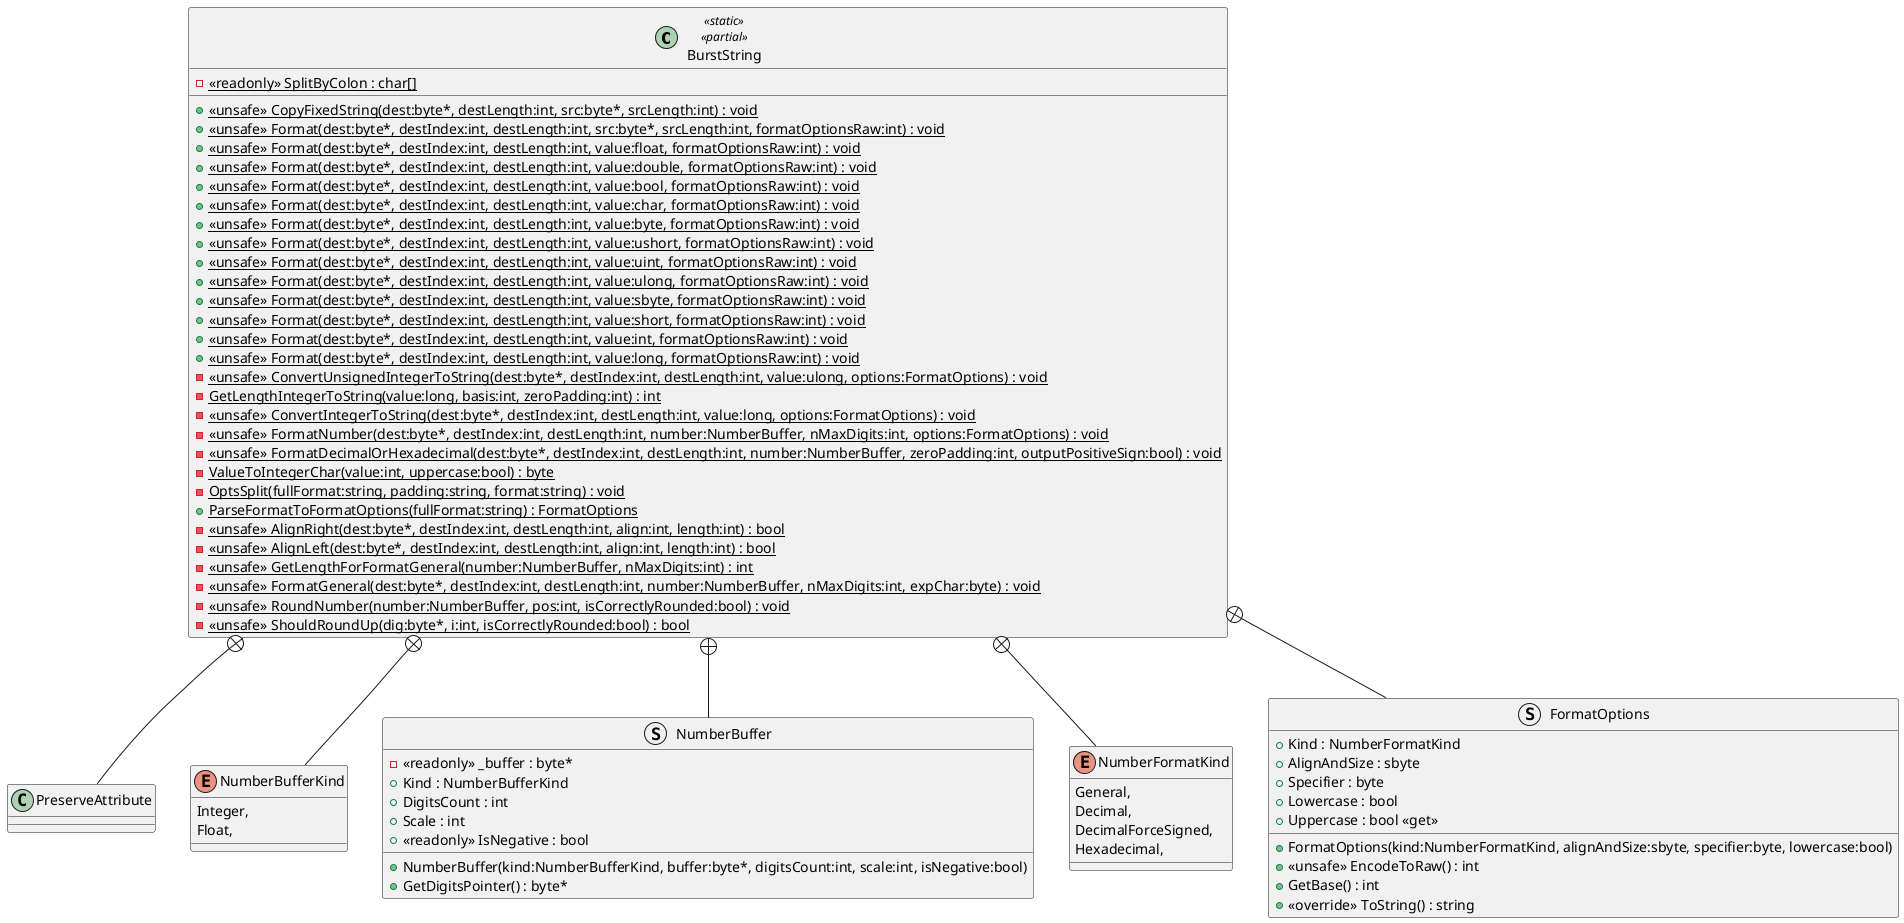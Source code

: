 @startuml
class BurstString <<static>> <<partial>> {
    + {static} <<unsafe>> CopyFixedString(dest:byte*, destLength:int, src:byte*, srcLength:int) : void
    + {static} <<unsafe>> Format(dest:byte*, destIndex:int, destLength:int, src:byte*, srcLength:int, formatOptionsRaw:int) : void
    + {static} <<unsafe>> Format(dest:byte*, destIndex:int, destLength:int, value:float, formatOptionsRaw:int) : void
    + {static} <<unsafe>> Format(dest:byte*, destIndex:int, destLength:int, value:double, formatOptionsRaw:int) : void
    + {static} <<unsafe>> Format(dest:byte*, destIndex:int, destLength:int, value:bool, formatOptionsRaw:int) : void
    + {static} <<unsafe>> Format(dest:byte*, destIndex:int, destLength:int, value:char, formatOptionsRaw:int) : void
    + {static} <<unsafe>> Format(dest:byte*, destIndex:int, destLength:int, value:byte, formatOptionsRaw:int) : void
    + {static} <<unsafe>> Format(dest:byte*, destIndex:int, destLength:int, value:ushort, formatOptionsRaw:int) : void
    + {static} <<unsafe>> Format(dest:byte*, destIndex:int, destLength:int, value:uint, formatOptionsRaw:int) : void
    + {static} <<unsafe>> Format(dest:byte*, destIndex:int, destLength:int, value:ulong, formatOptionsRaw:int) : void
    + {static} <<unsafe>> Format(dest:byte*, destIndex:int, destLength:int, value:sbyte, formatOptionsRaw:int) : void
    + {static} <<unsafe>> Format(dest:byte*, destIndex:int, destLength:int, value:short, formatOptionsRaw:int) : void
    + {static} <<unsafe>> Format(dest:byte*, destIndex:int, destLength:int, value:int, formatOptionsRaw:int) : void
    + {static} <<unsafe>> Format(dest:byte*, destIndex:int, destLength:int, value:long, formatOptionsRaw:int) : void
    - {static} <<unsafe>> ConvertUnsignedIntegerToString(dest:byte*, destIndex:int, destLength:int, value:ulong, options:FormatOptions) : void
    - {static} GetLengthIntegerToString(value:long, basis:int, zeroPadding:int) : int
    - {static} <<unsafe>> ConvertIntegerToString(dest:byte*, destIndex:int, destLength:int, value:long, options:FormatOptions) : void
    - {static} <<unsafe>> FormatNumber(dest:byte*, destIndex:int, destLength:int, number:NumberBuffer, nMaxDigits:int, options:FormatOptions) : void
    - {static} <<unsafe>> FormatDecimalOrHexadecimal(dest:byte*, destIndex:int, destLength:int, number:NumberBuffer, zeroPadding:int, outputPositiveSign:bool) : void
    - {static} ValueToIntegerChar(value:int, uppercase:bool) : byte
    - {static} <<readonly>> SplitByColon : char[]
    - {static} OptsSplit(fullFormat:string, padding:string, format:string) : void
    + {static} ParseFormatToFormatOptions(fullFormat:string) : FormatOptions
    - {static} <<unsafe>> AlignRight(dest:byte*, destIndex:int, destLength:int, align:int, length:int) : bool
    - {static} <<unsafe>> AlignLeft(dest:byte*, destIndex:int, destLength:int, align:int, length:int) : bool
    - {static} <<unsafe>> GetLengthForFormatGeneral(number:NumberBuffer, nMaxDigits:int) : int
    - {static} <<unsafe>> FormatGeneral(dest:byte*, destIndex:int, destLength:int, number:NumberBuffer, nMaxDigits:int, expChar:byte) : void
    - {static} <<unsafe>> RoundNumber(number:NumberBuffer, pos:int, isCorrectlyRounded:bool) : void
    - {static} <<unsafe>> ShouldRoundUp(dig:byte*, i:int, isCorrectlyRounded:bool) : bool
}
class PreserveAttribute {
}
enum NumberBufferKind {
    Integer,
    Float,
}
struct NumberBuffer {
    - <<readonly>> _buffer : byte*
    + NumberBuffer(kind:NumberBufferKind, buffer:byte*, digitsCount:int, scale:int, isNegative:bool)
    + Kind : NumberBufferKind
    + DigitsCount : int
    + Scale : int
    + <<readonly>> IsNegative : bool
    + GetDigitsPointer() : byte*
}
enum NumberFormatKind {
    General,
    Decimal,
    DecimalForceSigned,
    Hexadecimal,
}
struct FormatOptions {
    + FormatOptions(kind:NumberFormatKind, alignAndSize:sbyte, specifier:byte, lowercase:bool)
    + Kind : NumberFormatKind
    + AlignAndSize : sbyte
    + Specifier : byte
    + Lowercase : bool
    + Uppercase : bool <<get>>
    + <<unsafe>> EncodeToRaw() : int
    + GetBase() : int
    + <<override>> ToString() : string
}
BurstString +-- PreserveAttribute
BurstString +-- NumberBufferKind
BurstString +-- NumberBuffer
BurstString +-- NumberFormatKind
BurstString +-- FormatOptions
@enduml
